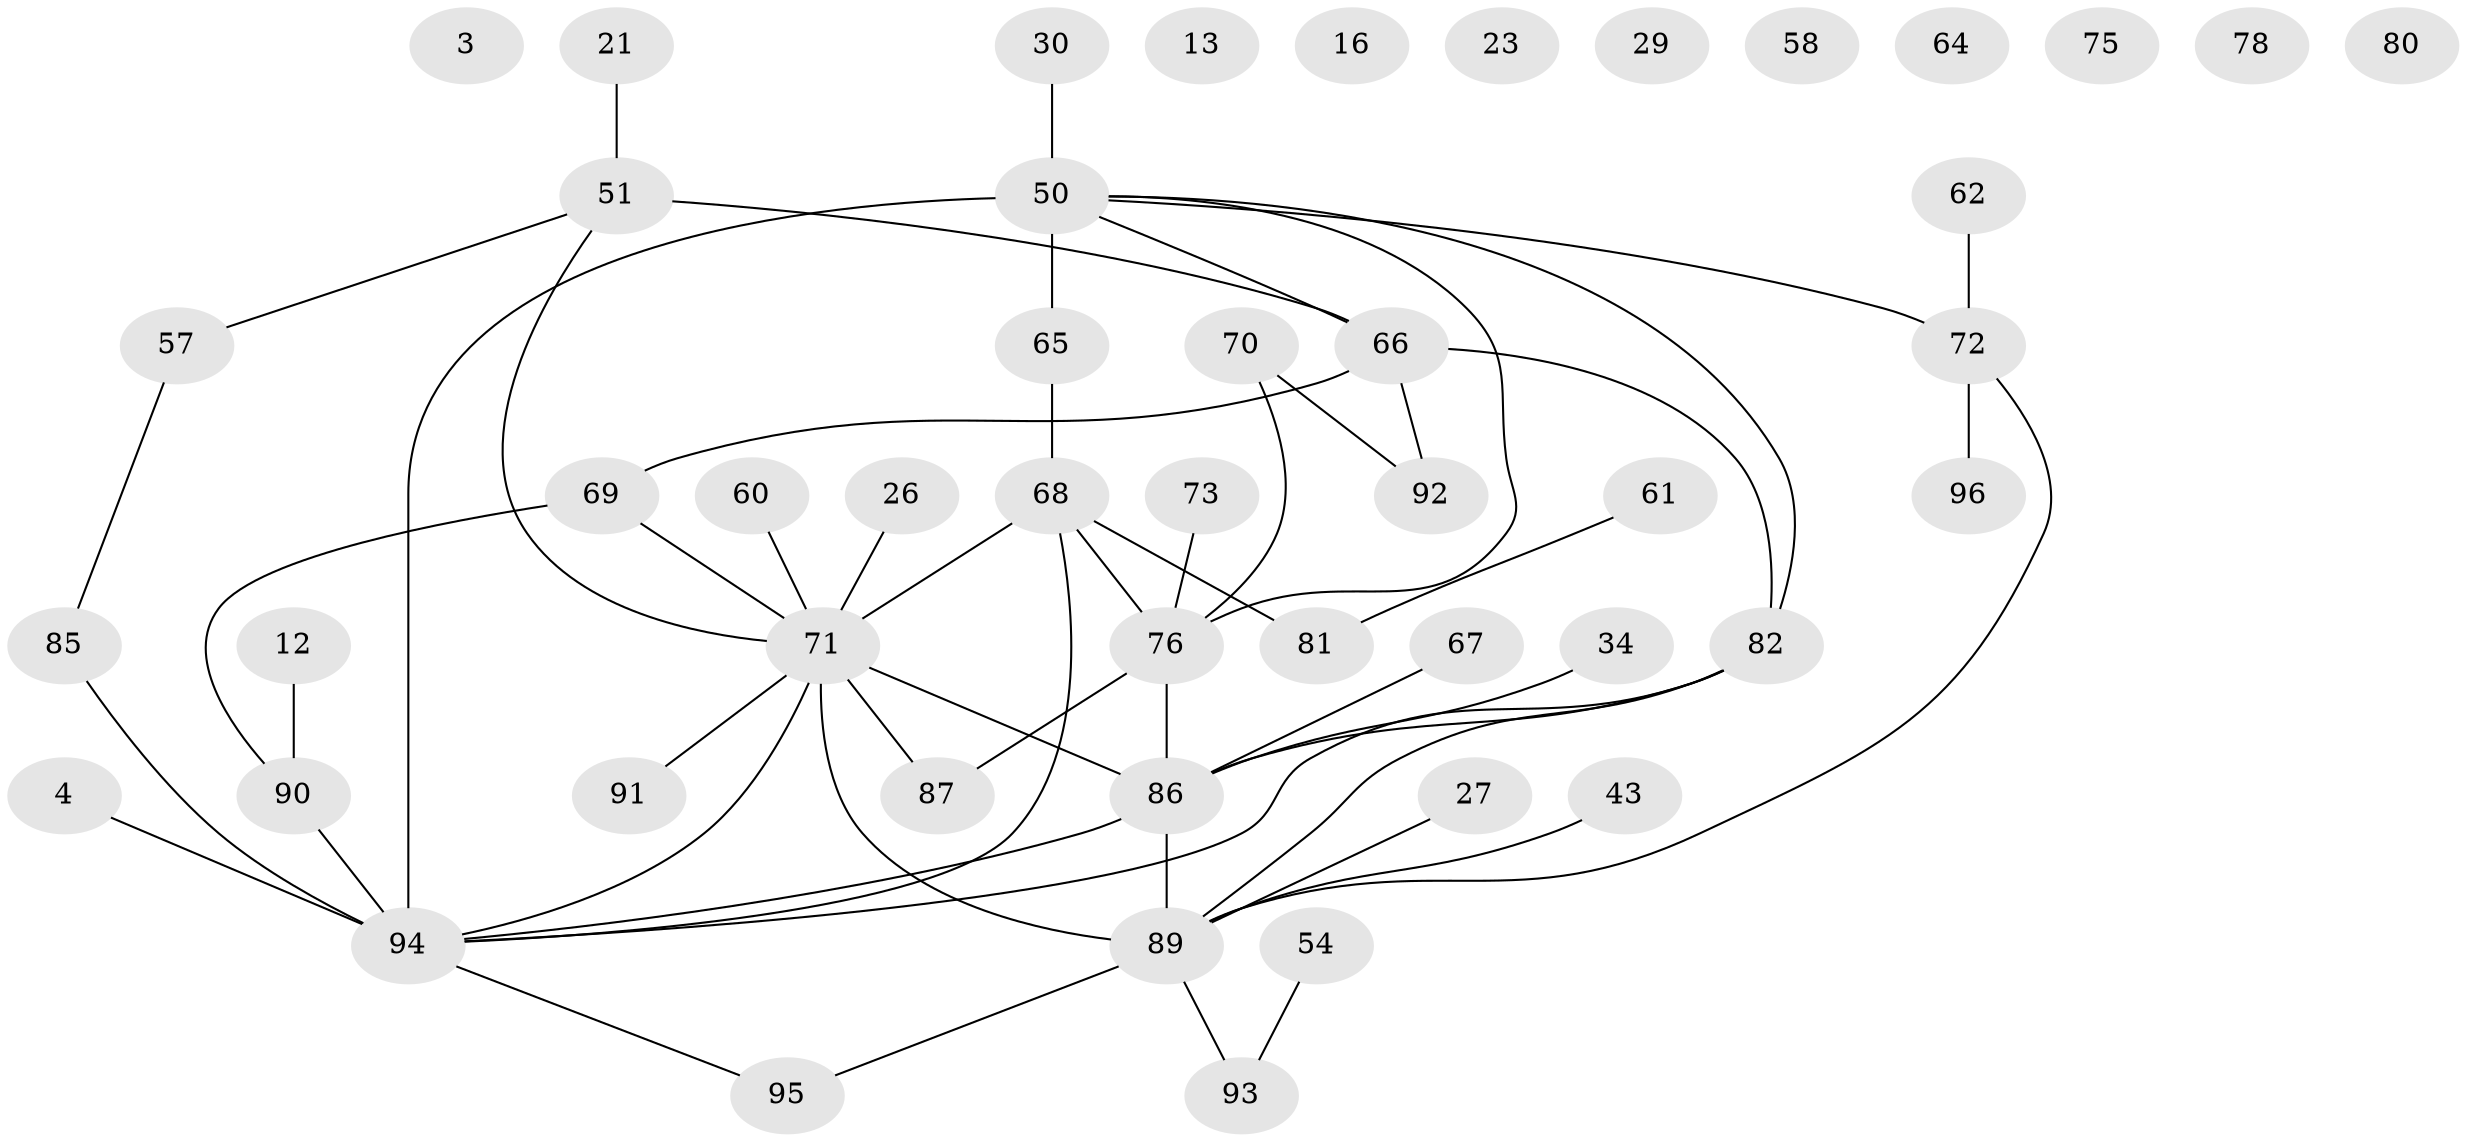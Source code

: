 // original degree distribution, {3: 0.16666666666666666, 5: 0.0625, 0: 0.10416666666666667, 1: 0.17708333333333334, 2: 0.21875, 6: 0.052083333333333336, 4: 0.17708333333333334, 7: 0.03125, 8: 0.010416666666666666}
// Generated by graph-tools (version 1.1) at 2025/39/03/09/25 04:39:00]
// undirected, 48 vertices, 55 edges
graph export_dot {
graph [start="1"]
  node [color=gray90,style=filled];
  3;
  4;
  12;
  13;
  16;
  21;
  23;
  26;
  27;
  29;
  30;
  34;
  43;
  50 [super="+15+48"];
  51;
  54;
  57;
  58;
  60;
  61;
  62;
  64;
  65 [super="+18"];
  66 [super="+22"];
  67;
  68 [super="+17+37+45"];
  69 [super="+39"];
  70;
  71 [super="+24+6+11+52"];
  72;
  73;
  75;
  76 [super="+38+40+59+10+46"];
  78;
  80;
  81;
  82 [super="+47+36"];
  85;
  86 [super="+41+77+79"];
  87;
  89 [super="+2+74"];
  90;
  91;
  92 [super="+5"];
  93 [super="+7"];
  94 [super="+88+56+84+83"];
  95 [super="+35"];
  96;
  4 -- 94;
  12 -- 90;
  21 -- 51;
  26 -- 71;
  27 -- 89;
  30 -- 50;
  34 -- 86;
  43 -- 89;
  50 -- 65 [weight=3];
  50 -- 82 [weight=2];
  50 -- 94 [weight=6];
  50 -- 66;
  50 -- 72;
  50 -- 76 [weight=2];
  51 -- 57;
  51 -- 66 [weight=2];
  51 -- 71;
  54 -- 93;
  57 -- 85;
  60 -- 71;
  61 -- 81;
  62 -- 72;
  65 -- 68 [weight=3];
  66 -- 69;
  66 -- 82;
  66 -- 92;
  67 -- 86;
  68 -- 71 [weight=3];
  68 -- 81;
  68 -- 94 [weight=2];
  68 -- 76;
  69 -- 71 [weight=2];
  69 -- 90;
  70 -- 92;
  70 -- 76;
  71 -- 87;
  71 -- 86 [weight=4];
  71 -- 91;
  71 -- 89 [weight=3];
  71 -- 94 [weight=3];
  72 -- 96;
  72 -- 89;
  73 -- 76;
  76 -- 86 [weight=2];
  76 -- 87;
  82 -- 89 [weight=2];
  82 -- 94;
  82 -- 86 [weight=2];
  85 -- 94;
  86 -- 89 [weight=2];
  86 -- 94;
  89 -- 95;
  89 -- 93;
  90 -- 94 [weight=3];
  94 -- 95;
}
